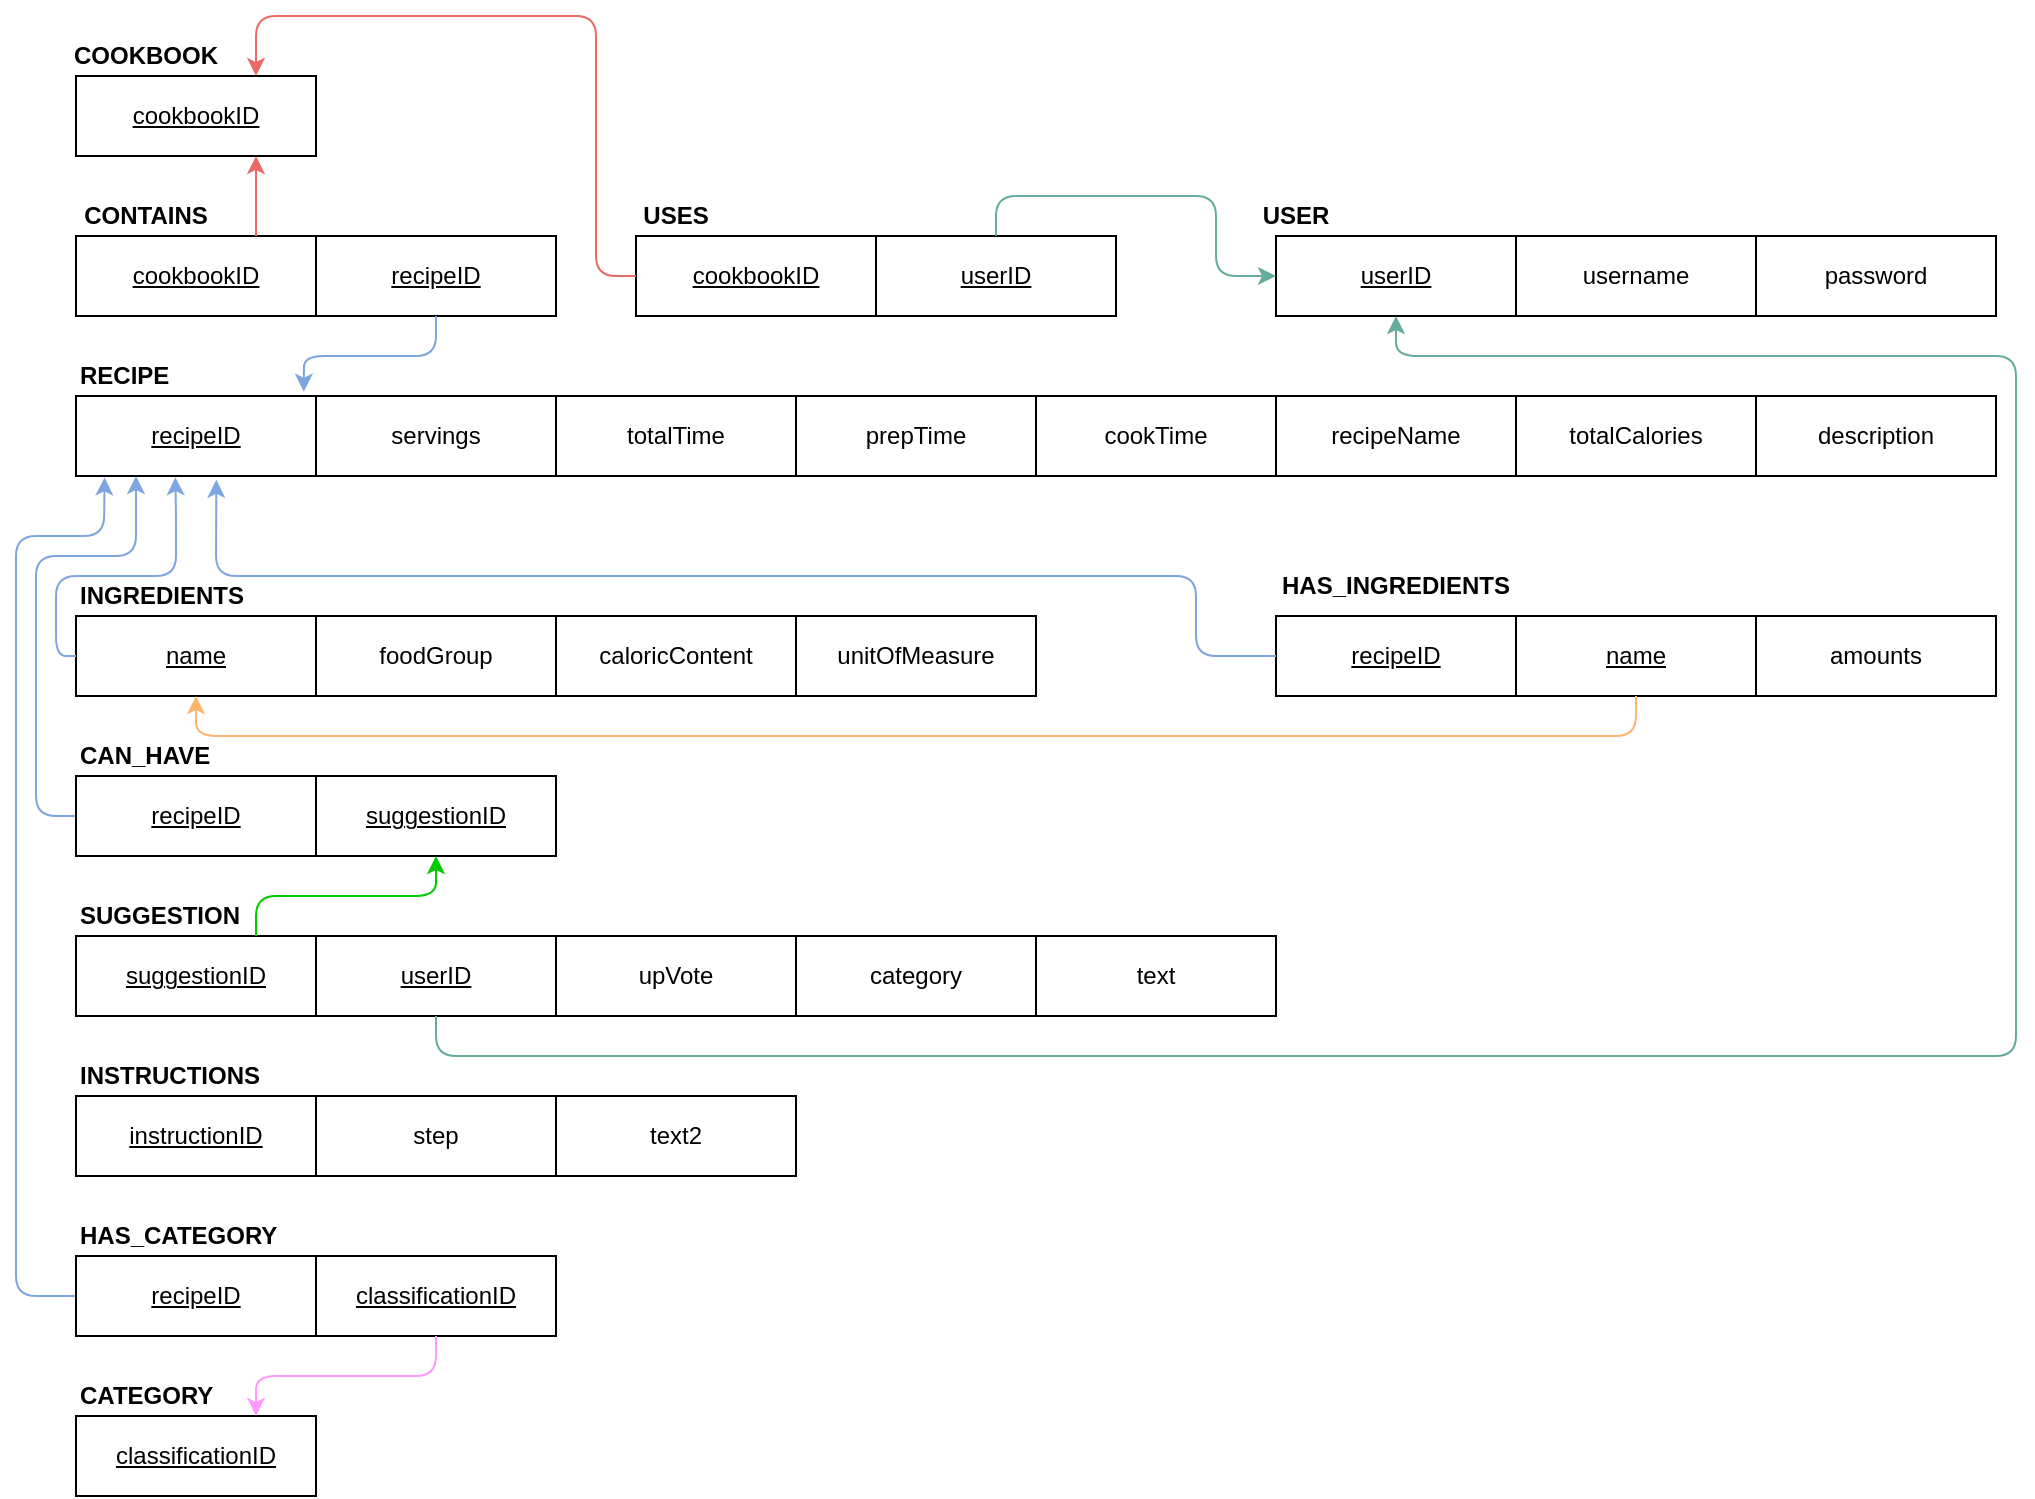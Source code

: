 <mxfile version="14.4.2" type="device"><diagram id="aLd0v4KJAVYEH-Jr9pIy" name="Page-1"><mxGraphModel dx="2128" dy="547" grid="1" gridSize="10" guides="1" tooltips="1" connect="1" arrows="1" fold="1" page="1" pageScale="1" pageWidth="850" pageHeight="1100" math="0" shadow="0"><root><mxCell id="0"/><mxCell id="1" parent="0"/><mxCell id="J_Jlcfr4WxMdh1qYqlRO-1" value="&lt;span&gt;userID&lt;/span&gt;" style="rounded=0;whiteSpace=wrap;html=1;fontStyle=4" vertex="1" parent="1"><mxGeometry x="600" y="170" width="120" height="40" as="geometry"/></mxCell><mxCell id="J_Jlcfr4WxMdh1qYqlRO-2" value="username" style="rounded=0;whiteSpace=wrap;html=1;" vertex="1" parent="1"><mxGeometry x="720" y="170" width="120" height="40" as="geometry"/></mxCell><mxCell id="J_Jlcfr4WxMdh1qYqlRO-3" value="password" style="rounded=0;whiteSpace=wrap;html=1;" vertex="1" parent="1"><mxGeometry x="840" y="170" width="120" height="40" as="geometry"/></mxCell><mxCell id="J_Jlcfr4WxMdh1qYqlRO-4" value="foodGroup" style="rounded=0;whiteSpace=wrap;html=1;fontStyle=0" vertex="1" parent="1"><mxGeometry x="120" y="360" width="120" height="40" as="geometry"/></mxCell><mxCell id="J_Jlcfr4WxMdh1qYqlRO-5" value="caloricContent" style="rounded=0;whiteSpace=wrap;html=1;" vertex="1" parent="1"><mxGeometry x="240" y="360" width="120" height="40" as="geometry"/></mxCell><mxCell id="J_Jlcfr4WxMdh1qYqlRO-6" value="USER" style="text;html=1;strokeColor=none;fillColor=none;align=center;verticalAlign=middle;whiteSpace=wrap;rounded=0;fontStyle=1" vertex="1" parent="1"><mxGeometry x="600" y="150" width="20" height="20" as="geometry"/></mxCell><mxCell id="J_Jlcfr4WxMdh1qYqlRO-7" value="&lt;div align=&quot;left&quot;&gt;INGREDIENTS&lt;/div&gt;" style="text;html=1;strokeColor=none;fillColor=none;align=left;verticalAlign=middle;whiteSpace=wrap;rounded=0;fontStyle=1" vertex="1" parent="1"><mxGeometry y="340" width="90" height="20" as="geometry"/></mxCell><mxCell id="J_Jlcfr4WxMdh1qYqlRO-8" value="name" style="rounded=0;whiteSpace=wrap;html=1;fontStyle=4" vertex="1" parent="1"><mxGeometry y="360" width="120" height="40" as="geometry"/></mxCell><mxCell id="J_Jlcfr4WxMdh1qYqlRO-9" value="&lt;div&gt;unitOfMeasure&lt;/div&gt;" style="rounded=0;whiteSpace=wrap;html=1;" vertex="1" parent="1"><mxGeometry x="360" y="360" width="120" height="40" as="geometry"/></mxCell><mxCell id="J_Jlcfr4WxMdh1qYqlRO-12" value="servings" style="rounded=0;whiteSpace=wrap;html=1;" vertex="1" parent="1"><mxGeometry x="120" y="250" width="120" height="40" as="geometry"/></mxCell><mxCell id="J_Jlcfr4WxMdh1qYqlRO-13" value="totalTime" style="rounded=0;whiteSpace=wrap;html=1;" vertex="1" parent="1"><mxGeometry x="240" y="250" width="120" height="40" as="geometry"/></mxCell><mxCell id="J_Jlcfr4WxMdh1qYqlRO-14" value="RECIPE" style="text;html=1;strokeColor=none;fillColor=none;align=left;verticalAlign=middle;whiteSpace=wrap;rounded=0;fontStyle=1" vertex="1" parent="1"><mxGeometry y="230" width="90" height="20" as="geometry"/></mxCell><mxCell id="J_Jlcfr4WxMdh1qYqlRO-15" value="&lt;span&gt;recipeID&lt;/span&gt;" style="rounded=0;whiteSpace=wrap;html=1;fontStyle=4" vertex="1" parent="1"><mxGeometry y="250" width="120" height="40" as="geometry"/></mxCell><mxCell id="J_Jlcfr4WxMdh1qYqlRO-16" value="prepTime" style="rounded=0;whiteSpace=wrap;html=1;" vertex="1" parent="1"><mxGeometry x="360" y="250" width="120" height="40" as="geometry"/></mxCell><mxCell id="J_Jlcfr4WxMdh1qYqlRO-17" value="cookTime" style="rounded=0;whiteSpace=wrap;html=1;" vertex="1" parent="1"><mxGeometry x="480" y="250" width="120" height="40" as="geometry"/></mxCell><mxCell id="J_Jlcfr4WxMdh1qYqlRO-18" value="recipeName" style="rounded=0;whiteSpace=wrap;html=1;" vertex="1" parent="1"><mxGeometry x="600" y="250" width="120" height="40" as="geometry"/></mxCell><mxCell id="J_Jlcfr4WxMdh1qYqlRO-19" value="totalCalories" style="rounded=0;whiteSpace=wrap;html=1;" vertex="1" parent="1"><mxGeometry x="720" y="250" width="120" height="40" as="geometry"/></mxCell><mxCell id="J_Jlcfr4WxMdh1qYqlRO-20" value="description" style="rounded=0;whiteSpace=wrap;html=1;" vertex="1" parent="1"><mxGeometry x="840" y="250" width="120" height="40" as="geometry"/></mxCell><mxCell id="J_Jlcfr4WxMdh1qYqlRO-21" value="upVote" style="rounded=0;whiteSpace=wrap;html=1;" vertex="1" parent="1"><mxGeometry x="240" y="520" width="120" height="40" as="geometry"/></mxCell><mxCell id="J_Jlcfr4WxMdh1qYqlRO-22" value="category" style="rounded=0;whiteSpace=wrap;html=1;" vertex="1" parent="1"><mxGeometry x="360" y="520" width="120" height="40" as="geometry"/></mxCell><mxCell id="J_Jlcfr4WxMdh1qYqlRO-23" value="SUGGESTION" style="text;html=1;strokeColor=none;fillColor=none;align=left;verticalAlign=middle;whiteSpace=wrap;rounded=0;fontStyle=1" vertex="1" parent="1"><mxGeometry y="500" width="90" height="20" as="geometry"/></mxCell><mxCell id="J_Jlcfr4WxMdh1qYqlRO-24" value="suggestionID" style="rounded=0;whiteSpace=wrap;html=1;fontStyle=4" vertex="1" parent="1"><mxGeometry y="520" width="120" height="40" as="geometry"/></mxCell><mxCell id="J_Jlcfr4WxMdh1qYqlRO-25" value="text" style="rounded=0;whiteSpace=wrap;html=1;" vertex="1" parent="1"><mxGeometry x="480" y="520" width="120" height="40" as="geometry"/></mxCell><mxCell id="J_Jlcfr4WxMdh1qYqlRO-26" value="step" style="rounded=0;whiteSpace=wrap;html=1;" vertex="1" parent="1"><mxGeometry x="120" y="600" width="120" height="40" as="geometry"/></mxCell><mxCell id="J_Jlcfr4WxMdh1qYqlRO-27" value="text2" style="rounded=0;whiteSpace=wrap;html=1;" vertex="1" parent="1"><mxGeometry x="240" y="600" width="120" height="40" as="geometry"/></mxCell><mxCell id="J_Jlcfr4WxMdh1qYqlRO-28" value="INSTRUCTIONS" style="text;html=1;strokeColor=none;fillColor=none;align=left;verticalAlign=middle;whiteSpace=wrap;rounded=0;fontStyle=1" vertex="1" parent="1"><mxGeometry y="580" width="90" height="20" as="geometry"/></mxCell><mxCell id="J_Jlcfr4WxMdh1qYqlRO-29" value="instructionID" style="rounded=0;whiteSpace=wrap;html=1;fontStyle=4" vertex="1" parent="1"><mxGeometry y="600" width="120" height="40" as="geometry"/></mxCell><mxCell id="J_Jlcfr4WxMdh1qYqlRO-31" value="CATEGORY" style="text;html=1;strokeColor=none;fillColor=none;align=left;verticalAlign=middle;whiteSpace=wrap;rounded=0;fontStyle=1" vertex="1" parent="1"><mxGeometry y="740" width="90" height="20" as="geometry"/></mxCell><mxCell id="J_Jlcfr4WxMdh1qYqlRO-32" value="classificationID" style="rounded=0;whiteSpace=wrap;html=1;fontStyle=4" vertex="1" parent="1"><mxGeometry y="760" width="120" height="40" as="geometry"/></mxCell><mxCell id="J_Jlcfr4WxMdh1qYqlRO-33" value="&lt;span&gt;cookbookID&lt;/span&gt;" style="rounded=0;whiteSpace=wrap;html=1;fontStyle=4" vertex="1" parent="1"><mxGeometry y="90" width="120" height="40" as="geometry"/></mxCell><mxCell id="J_Jlcfr4WxMdh1qYqlRO-34" value="COOKBOOK" style="text;html=1;strokeColor=none;fillColor=none;align=center;verticalAlign=middle;whiteSpace=wrap;rounded=0;fontStyle=1" vertex="1" parent="1"><mxGeometry y="70" width="70" height="20" as="geometry"/></mxCell><mxCell id="J_Jlcfr4WxMdh1qYqlRO-60" value="&lt;span&gt;userID&lt;/span&gt;" style="rounded=0;whiteSpace=wrap;html=1;fontStyle=4" vertex="1" parent="1"><mxGeometry x="120" y="520" width="120" height="40" as="geometry"/></mxCell><mxCell id="J_Jlcfr4WxMdh1qYqlRO-71" value="&lt;span&gt;recipeID&lt;/span&gt;" style="rounded=0;whiteSpace=wrap;html=1;fontStyle=4" vertex="1" parent="1"><mxGeometry x="120" y="170" width="120" height="40" as="geometry"/></mxCell><mxCell id="J_Jlcfr4WxMdh1qYqlRO-80" value="" style="endArrow=classic;html=1;strokeColor=#7EA6E0;fillColor=#3399FF;exitX=0;exitY=0.5;exitDx=0;exitDy=0;entryX=0.414;entryY=1.015;entryDx=0;entryDy=0;entryPerimeter=0;" edge="1" parent="1" target="J_Jlcfr4WxMdh1qYqlRO-15"><mxGeometry width="50" height="50" relative="1" as="geometry"><mxPoint y="380" as="sourcePoint"/><mxPoint x="90" y="310" as="targetPoint"/><Array as="points"><mxPoint x="-10" y="380"/><mxPoint x="-10" y="340"/><mxPoint x="50" y="340"/><mxPoint x="50" y="310"/></Array></mxGeometry></mxCell><mxCell id="J_Jlcfr4WxMdh1qYqlRO-82" value="" style="endArrow=classic;html=1;strokeColor=#7EA6E0;fillColor=#3399FF;exitX=0;exitY=0.5;exitDx=0;exitDy=0;entryX=0.25;entryY=1;entryDx=0;entryDy=0;" edge="1" parent="1" source="J_Jlcfr4WxMdh1qYqlRO-106" target="J_Jlcfr4WxMdh1qYqlRO-15"><mxGeometry width="50" height="50" relative="1" as="geometry"><mxPoint y="460" as="sourcePoint"/><mxPoint x="210" y="430" as="targetPoint"/><Array as="points"><mxPoint x="-20" y="460"/><mxPoint x="-20" y="330"/><mxPoint x="30" y="330"/><mxPoint x="30" y="310"/></Array></mxGeometry></mxCell><mxCell id="J_Jlcfr4WxMdh1qYqlRO-86" value="" style="endArrow=classic;html=1;strokeColor=#7EA6E0;fillColor=#3399FF;exitX=0;exitY=0.5;exitDx=0;exitDy=0;entryX=0.119;entryY=1.018;entryDx=0;entryDy=0;entryPerimeter=0;" edge="1" parent="1" source="J_Jlcfr4WxMdh1qYqlRO-102" target="J_Jlcfr4WxMdh1qYqlRO-15"><mxGeometry width="50" height="50" relative="1" as="geometry"><mxPoint x="140" y="598" as="sourcePoint"/><mxPoint x="15.12" as="targetPoint"/><Array as="points"><mxPoint x="-30" y="700"/><mxPoint x="-30" y="320"/><mxPoint x="14" y="320"/></Array></mxGeometry></mxCell><mxCell id="J_Jlcfr4WxMdh1qYqlRO-92" value="" style="endArrow=classic;html=1;strokeColor=#67AB9F;fillColor=#3399FF;entryX=0.5;entryY=1;entryDx=0;entryDy=0;exitX=0.5;exitY=1;exitDx=0;exitDy=0;" edge="1" parent="1" source="J_Jlcfr4WxMdh1qYqlRO-60" target="J_Jlcfr4WxMdh1qYqlRO-1"><mxGeometry width="50" height="50" relative="1" as="geometry"><mxPoint x="300" y="480" as="sourcePoint"/><mxPoint x="710" y="580" as="targetPoint"/><Array as="points"><mxPoint x="180" y="580"/><mxPoint x="530" y="580"/><mxPoint x="970" y="580"/><mxPoint x="970" y="230"/><mxPoint x="660" y="230"/></Array></mxGeometry></mxCell><mxCell id="J_Jlcfr4WxMdh1qYqlRO-95" value="amounts" style="rounded=0;whiteSpace=wrap;html=1;fontStyle=0" vertex="1" parent="1"><mxGeometry x="840" y="360" width="120" height="40" as="geometry"/></mxCell><mxCell id="J_Jlcfr4WxMdh1qYqlRO-96" value="&lt;span&gt;recipeID&lt;/span&gt;" style="rounded=0;whiteSpace=wrap;html=1;fontStyle=4" vertex="1" parent="1"><mxGeometry x="600" y="360" width="120" height="40" as="geometry"/></mxCell><mxCell id="J_Jlcfr4WxMdh1qYqlRO-97" value="HAS_INGREDIENTS" style="text;html=1;strokeColor=none;fillColor=none;align=center;verticalAlign=middle;whiteSpace=wrap;rounded=0;fontStyle=1" vertex="1" parent="1"><mxGeometry x="600" y="340" width="120" height="10" as="geometry"/></mxCell><mxCell id="J_Jlcfr4WxMdh1qYqlRO-98" value="" style="endArrow=classic;html=1;strokeColor=#7EA6E0;fillColor=#3399FF;exitX=0;exitY=0.5;exitDx=0;exitDy=0;entryX=0.893;entryY=1.047;entryDx=0;entryDy=0;entryPerimeter=0;" edge="1" parent="1" source="J_Jlcfr4WxMdh1qYqlRO-96"><mxGeometry width="50" height="50" relative="1" as="geometry"><mxPoint x="623" y="390" as="sourcePoint"/><mxPoint x="70.16" y="291.88" as="targetPoint"/><Array as="points"><mxPoint x="560" y="380"/><mxPoint x="560" y="340"/><mxPoint x="70" y="340"/></Array></mxGeometry></mxCell><mxCell id="J_Jlcfr4WxMdh1qYqlRO-99" value="name" style="rounded=0;whiteSpace=wrap;html=1;fontStyle=4" vertex="1" parent="1"><mxGeometry x="720" y="360" width="120" height="40" as="geometry"/></mxCell><mxCell id="J_Jlcfr4WxMdh1qYqlRO-100" value="" style="endArrow=classic;html=1;strokeColor=#FFB570;fillColor=#3399FF;entryX=0.5;entryY=1;entryDx=0;entryDy=0;exitX=0.5;exitY=1;exitDx=0;exitDy=0;" edge="1" parent="1" source="J_Jlcfr4WxMdh1qYqlRO-99" target="J_Jlcfr4WxMdh1qYqlRO-8"><mxGeometry width="50" height="50" relative="1" as="geometry"><mxPoint x="623" y="410" as="sourcePoint"/><mxPoint x="143" y="400" as="targetPoint"/><Array as="points"><mxPoint x="780" y="420"/><mxPoint x="60" y="420"/></Array></mxGeometry></mxCell><mxCell id="J_Jlcfr4WxMdh1qYqlRO-101" value="HAS_CATEGORY" style="text;html=1;strokeColor=none;fillColor=none;align=left;verticalAlign=middle;whiteSpace=wrap;rounded=0;fontStyle=1" vertex="1" parent="1"><mxGeometry y="660" width="90" height="20" as="geometry"/></mxCell><mxCell id="J_Jlcfr4WxMdh1qYqlRO-102" value="&lt;span&gt;recipeID&lt;/span&gt;" style="rounded=0;whiteSpace=wrap;html=1;fontStyle=4" vertex="1" parent="1"><mxGeometry y="680" width="120" height="40" as="geometry"/></mxCell><mxCell id="J_Jlcfr4WxMdh1qYqlRO-104" value="CAN_HAVE" style="text;html=1;strokeColor=none;fillColor=none;align=left;verticalAlign=middle;whiteSpace=wrap;rounded=0;fontStyle=1" vertex="1" parent="1"><mxGeometry y="420" width="90" height="20" as="geometry"/></mxCell><mxCell id="J_Jlcfr4WxMdh1qYqlRO-105" value="suggestionID" style="rounded=0;whiteSpace=wrap;html=1;fontStyle=4" vertex="1" parent="1"><mxGeometry x="120" y="440" width="120" height="40" as="geometry"/></mxCell><mxCell id="J_Jlcfr4WxMdh1qYqlRO-106" value="&lt;span&gt;recipeID&lt;/span&gt;" style="rounded=0;whiteSpace=wrap;html=1;fontStyle=4" vertex="1" parent="1"><mxGeometry y="440" width="120" height="40" as="geometry"/></mxCell><mxCell id="J_Jlcfr4WxMdh1qYqlRO-107" value="" style="endArrow=classic;html=1;strokeColor=#00CC00;fillColor=#3399FF;exitX=0.75;exitY=0;exitDx=0;exitDy=0;entryX=0.5;entryY=1;entryDx=0;entryDy=0;" edge="1" parent="1" source="J_Jlcfr4WxMdh1qYqlRO-24" target="J_Jlcfr4WxMdh1qYqlRO-105"><mxGeometry width="50" height="50" relative="1" as="geometry"><mxPoint x="660" y="500" as="sourcePoint"/><mxPoint x="710" y="450" as="targetPoint"/><Array as="points"><mxPoint x="90" y="500"/><mxPoint x="180" y="500"/></Array></mxGeometry></mxCell><mxCell id="J_Jlcfr4WxMdh1qYqlRO-109" value="&lt;span&gt;userID&lt;/span&gt;" style="rounded=0;whiteSpace=wrap;html=1;fontStyle=4" vertex="1" parent="1"><mxGeometry x="400" y="170" width="120" height="40" as="geometry"/></mxCell><mxCell id="J_Jlcfr4WxMdh1qYqlRO-110" value="&lt;b&gt;USES&lt;/b&gt;" style="text;html=1;strokeColor=none;fillColor=none;align=center;verticalAlign=middle;whiteSpace=wrap;rounded=0;" vertex="1" parent="1"><mxGeometry x="280" y="150" width="40" height="20" as="geometry"/></mxCell><mxCell id="J_Jlcfr4WxMdh1qYqlRO-111" value="&lt;span&gt;cookbookID&lt;/span&gt;" style="rounded=0;whiteSpace=wrap;html=1;fontStyle=4" vertex="1" parent="1"><mxGeometry x="280" y="170" width="120" height="40" as="geometry"/></mxCell><mxCell id="J_Jlcfr4WxMdh1qYqlRO-112" value="" style="endArrow=classic;html=1;strokeColor=#67AB9F;fillColor=#3399FF;entryX=0;entryY=0.5;entryDx=0;entryDy=0;exitX=0.5;exitY=0;exitDx=0;exitDy=0;" edge="1" parent="1" source="J_Jlcfr4WxMdh1qYqlRO-109" target="J_Jlcfr4WxMdh1qYqlRO-1"><mxGeometry width="50" height="50" relative="1" as="geometry"><mxPoint x="660" y="370" as="sourcePoint"/><mxPoint x="710" y="320" as="targetPoint"/><Array as="points"><mxPoint x="460" y="150"/><mxPoint x="570" y="150"/><mxPoint x="570" y="190"/></Array></mxGeometry></mxCell><mxCell id="J_Jlcfr4WxMdh1qYqlRO-113" value="" style="endArrow=classic;html=1;strokeColor=#EA6B66;fillColor=#3399FF;exitX=0;exitY=0.5;exitDx=0;exitDy=0;entryX=0.75;entryY=0;entryDx=0;entryDy=0;" edge="1" parent="1" source="J_Jlcfr4WxMdh1qYqlRO-111" target="J_Jlcfr4WxMdh1qYqlRO-33"><mxGeometry width="50" height="50" relative="1" as="geometry"><mxPoint x="360" y="110" as="sourcePoint"/><mxPoint x="710" y="240" as="targetPoint"/><Array as="points"><mxPoint x="260" y="190"/><mxPoint x="260" y="60"/><mxPoint x="90" y="60"/></Array></mxGeometry></mxCell><mxCell id="J_Jlcfr4WxMdh1qYqlRO-114" value="" style="endArrow=classic;html=1;strokeColor=#7EA6E0;fillColor=#3399FF;exitX=0.5;exitY=1;exitDx=0;exitDy=0;entryX=0.949;entryY=-0.054;entryDx=0;entryDy=0;entryPerimeter=0;" edge="1" parent="1" source="J_Jlcfr4WxMdh1qYqlRO-71" target="J_Jlcfr4WxMdh1qYqlRO-15"><mxGeometry width="50" height="50" relative="1" as="geometry"><mxPoint x="660" y="440" as="sourcePoint"/><mxPoint x="710" y="390" as="targetPoint"/><Array as="points"><mxPoint x="180" y="230"/><mxPoint x="114" y="230"/></Array></mxGeometry></mxCell><mxCell id="J_Jlcfr4WxMdh1qYqlRO-118" value="&lt;span&gt;cookbookID&lt;/span&gt;" style="rounded=0;whiteSpace=wrap;html=1;fontStyle=4" vertex="1" parent="1"><mxGeometry y="170" width="120" height="40" as="geometry"/></mxCell><mxCell id="J_Jlcfr4WxMdh1qYqlRO-119" value="CONTAINS" style="text;html=1;strokeColor=none;fillColor=none;align=center;verticalAlign=middle;whiteSpace=wrap;rounded=0;fontStyle=1" vertex="1" parent="1"><mxGeometry y="150" width="70" height="20" as="geometry"/></mxCell><mxCell id="J_Jlcfr4WxMdh1qYqlRO-120" value="" style="endArrow=classic;html=1;strokeColor=#EA6B66;fillColor=#3399FF;exitX=0.75;exitY=0;exitDx=0;exitDy=0;entryX=0.75;entryY=1;entryDx=0;entryDy=0;" edge="1" parent="1" source="J_Jlcfr4WxMdh1qYqlRO-118" target="J_Jlcfr4WxMdh1qYqlRO-33"><mxGeometry width="50" height="50" relative="1" as="geometry"><mxPoint x="210" y="260" as="sourcePoint"/><mxPoint x="260" y="210" as="targetPoint"/></mxGeometry></mxCell><mxCell id="J_Jlcfr4WxMdh1qYqlRO-123" value="classificationID" style="rounded=0;whiteSpace=wrap;html=1;fontStyle=4" vertex="1" parent="1"><mxGeometry x="120" y="680" width="120" height="40" as="geometry"/></mxCell><mxCell id="J_Jlcfr4WxMdh1qYqlRO-125" value="" style="endArrow=classic;html=1;strokeColor=#FF99FF;fillColor=#3399FF;exitX=0.5;exitY=1;exitDx=0;exitDy=0;entryX=0.75;entryY=0;entryDx=0;entryDy=0;" edge="1" parent="1" source="J_Jlcfr4WxMdh1qYqlRO-123" target="J_Jlcfr4WxMdh1qYqlRO-32"><mxGeometry width="50" height="50" relative="1" as="geometry"><mxPoint x="280" y="650" as="sourcePoint"/><mxPoint x="330" y="600" as="targetPoint"/><Array as="points"><mxPoint x="180" y="740"/><mxPoint x="90" y="740"/></Array></mxGeometry></mxCell></root></mxGraphModel></diagram></mxfile>